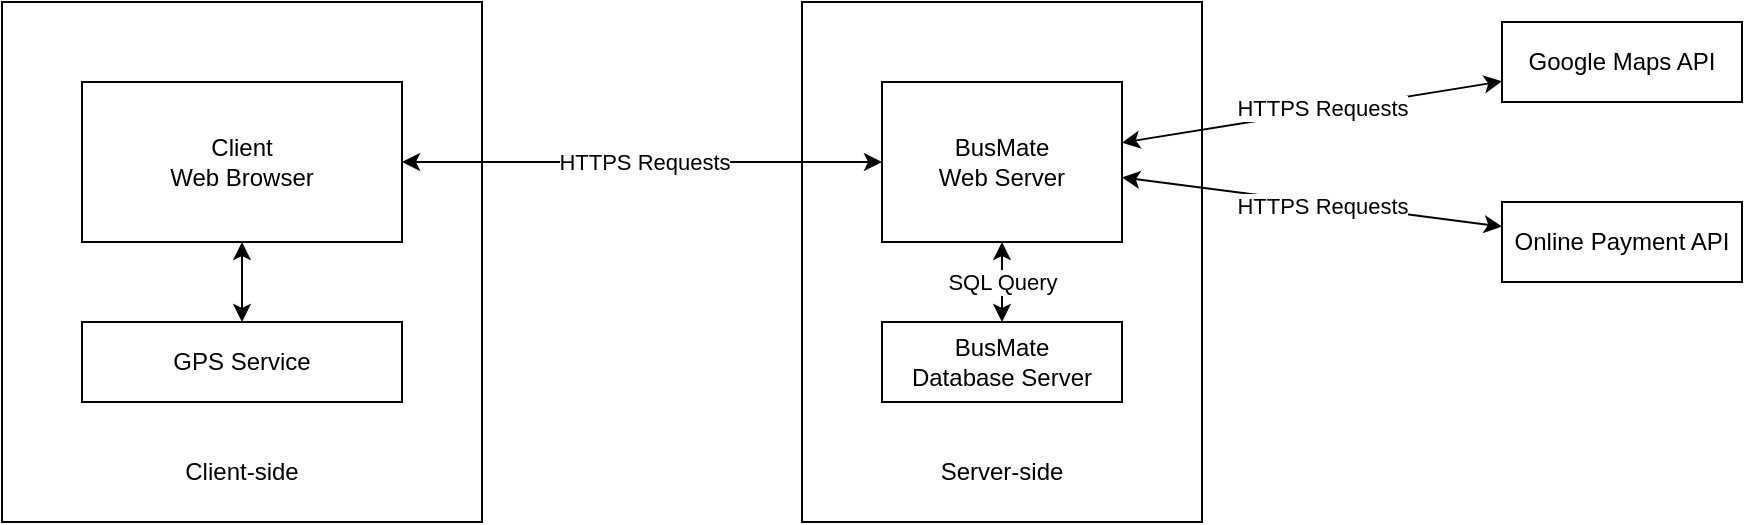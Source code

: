 <mxfile version="22.1.2" type="device">
  <diagram name="Page-1" id="NEyev_pVZhtqKXSFuoXa">
    <mxGraphModel dx="1434" dy="887" grid="1" gridSize="10" guides="1" tooltips="1" connect="1" arrows="1" fold="1" page="1" pageScale="1" pageWidth="1169" pageHeight="827" math="0" shadow="0">
      <root>
        <mxCell id="0" />
        <mxCell id="1" parent="0" />
        <mxCell id="wzm1nlo6ZQ8m1-DIEH7c-19" value="&lt;br&gt;" style="rounded=0;whiteSpace=wrap;html=1;" parent="1" vertex="1">
          <mxGeometry x="200" y="240" width="240" height="260" as="geometry" />
        </mxCell>
        <mxCell id="wzm1nlo6ZQ8m1-DIEH7c-18" value="" style="rounded=0;whiteSpace=wrap;html=1;" parent="1" vertex="1">
          <mxGeometry x="600" y="240" width="200" height="260" as="geometry" />
        </mxCell>
        <mxCell id="wzm1nlo6ZQ8m1-DIEH7c-2" value="Client&lt;br&gt;Web Browser" style="whiteSpace=wrap;html=1;" parent="1" vertex="1">
          <mxGeometry x="240" y="280" width="160" height="80" as="geometry" />
        </mxCell>
        <mxCell id="wzm1nlo6ZQ8m1-DIEH7c-3" value="BusMate&lt;br&gt;Web Server" style="whiteSpace=wrap;html=1;" parent="1" vertex="1">
          <mxGeometry x="640" y="280" width="120" height="80" as="geometry" />
        </mxCell>
        <mxCell id="wzm1nlo6ZQ8m1-DIEH7c-4" value="" style="endArrow=classic;startArrow=classic;html=1;rounded=0;" parent="1" source="wzm1nlo6ZQ8m1-DIEH7c-2" target="wzm1nlo6ZQ8m1-DIEH7c-3" edge="1">
          <mxGeometry width="50" height="50" relative="1" as="geometry">
            <mxPoint x="560" y="480" as="sourcePoint" />
            <mxPoint x="610" y="430" as="targetPoint" />
          </mxGeometry>
        </mxCell>
        <mxCell id="wzm1nlo6ZQ8m1-DIEH7c-5" value="HTTPS Requests" style="edgeLabel;html=1;align=center;verticalAlign=middle;resizable=0;points=[];" parent="wzm1nlo6ZQ8m1-DIEH7c-4" vertex="1" connectable="0">
          <mxGeometry x="0.089" y="2" relative="1" as="geometry">
            <mxPoint x="-10" y="2" as="offset" />
          </mxGeometry>
        </mxCell>
        <mxCell id="wzm1nlo6ZQ8m1-DIEH7c-6" value="BusMate&lt;br&gt;Database Server" style="rounded=0;whiteSpace=wrap;html=1;" parent="1" vertex="1">
          <mxGeometry x="640" y="400" width="120" height="40" as="geometry" />
        </mxCell>
        <mxCell id="wzm1nlo6ZQ8m1-DIEH7c-7" value="Google Maps API" style="rounded=0;whiteSpace=wrap;html=1;" parent="1" vertex="1">
          <mxGeometry x="950" y="250" width="120" height="40" as="geometry" />
        </mxCell>
        <mxCell id="wzm1nlo6ZQ8m1-DIEH7c-8" value="GPS Service" style="rounded=0;whiteSpace=wrap;html=1;" parent="1" vertex="1">
          <mxGeometry x="240" y="400" width="160" height="40" as="geometry" />
        </mxCell>
        <mxCell id="wzm1nlo6ZQ8m1-DIEH7c-10" value="" style="endArrow=classic;startArrow=classic;html=1;rounded=0;" parent="1" source="wzm1nlo6ZQ8m1-DIEH7c-3" target="wzm1nlo6ZQ8m1-DIEH7c-6" edge="1">
          <mxGeometry width="50" height="50" relative="1" as="geometry">
            <mxPoint x="685" y="480" as="sourcePoint" />
            <mxPoint x="735" y="430" as="targetPoint" />
          </mxGeometry>
        </mxCell>
        <mxCell id="wzm1nlo6ZQ8m1-DIEH7c-13" value="SQL Query" style="edgeLabel;html=1;align=center;verticalAlign=middle;resizable=0;points=[];" parent="wzm1nlo6ZQ8m1-DIEH7c-10" vertex="1" connectable="0">
          <mxGeometry x="0.34" y="-1" relative="1" as="geometry">
            <mxPoint x="1" y="-7" as="offset" />
          </mxGeometry>
        </mxCell>
        <mxCell id="wzm1nlo6ZQ8m1-DIEH7c-11" value="" style="endArrow=classic;startArrow=classic;html=1;rounded=0;" parent="1" source="wzm1nlo6ZQ8m1-DIEH7c-7" target="wzm1nlo6ZQ8m1-DIEH7c-3" edge="1">
          <mxGeometry width="50" height="50" relative="1" as="geometry">
            <mxPoint x="685" y="480" as="sourcePoint" />
            <mxPoint x="735" y="430" as="targetPoint" />
          </mxGeometry>
        </mxCell>
        <mxCell id="wzm1nlo6ZQ8m1-DIEH7c-12" value="HTTPS Requests" style="edgeLabel;html=1;align=center;verticalAlign=middle;resizable=0;points=[];" parent="wzm1nlo6ZQ8m1-DIEH7c-11" vertex="1" connectable="0">
          <mxGeometry x="-0.167" relative="1" as="geometry">
            <mxPoint x="-11" as="offset" />
          </mxGeometry>
        </mxCell>
        <mxCell id="wzm1nlo6ZQ8m1-DIEH7c-16" value="" style="endArrow=classic;startArrow=classic;html=1;rounded=0;" parent="1" source="wzm1nlo6ZQ8m1-DIEH7c-8" target="wzm1nlo6ZQ8m1-DIEH7c-2" edge="1">
          <mxGeometry width="50" height="50" relative="1" as="geometry">
            <mxPoint x="560" y="480" as="sourcePoint" />
            <mxPoint x="610" y="430" as="targetPoint" />
          </mxGeometry>
        </mxCell>
        <mxCell id="wzm1nlo6ZQ8m1-DIEH7c-21" value="Client-side" style="text;html=1;strokeColor=none;fillColor=none;align=center;verticalAlign=middle;whiteSpace=wrap;rounded=0;" parent="1" vertex="1">
          <mxGeometry x="290" y="460" width="60" height="30" as="geometry" />
        </mxCell>
        <mxCell id="wzm1nlo6ZQ8m1-DIEH7c-22" value="Server-side" style="text;html=1;strokeColor=none;fillColor=none;align=center;verticalAlign=middle;whiteSpace=wrap;rounded=0;" parent="1" vertex="1">
          <mxGeometry x="660" y="460" width="80" height="30" as="geometry" />
        </mxCell>
        <mxCell id="EjBV1vGqAZuEHy1eZf8m-1" value="Online Payment API" style="rounded=0;whiteSpace=wrap;html=1;" vertex="1" parent="1">
          <mxGeometry x="950" y="340" width="120" height="40" as="geometry" />
        </mxCell>
        <mxCell id="EjBV1vGqAZuEHy1eZf8m-2" value="" style="endArrow=classic;startArrow=classic;html=1;rounded=0;" edge="1" parent="1" source="EjBV1vGqAZuEHy1eZf8m-1" target="wzm1nlo6ZQ8m1-DIEH7c-3">
          <mxGeometry width="50" height="50" relative="1" as="geometry">
            <mxPoint x="960" y="397" as="sourcePoint" />
            <mxPoint x="770" y="400" as="targetPoint" />
          </mxGeometry>
        </mxCell>
        <mxCell id="EjBV1vGqAZuEHy1eZf8m-3" value="HTTPS Requests" style="edgeLabel;html=1;align=center;verticalAlign=middle;resizable=0;points=[];" vertex="1" connectable="0" parent="EjBV1vGqAZuEHy1eZf8m-2">
          <mxGeometry x="-0.167" relative="1" as="geometry">
            <mxPoint x="-11" as="offset" />
          </mxGeometry>
        </mxCell>
      </root>
    </mxGraphModel>
  </diagram>
</mxfile>
